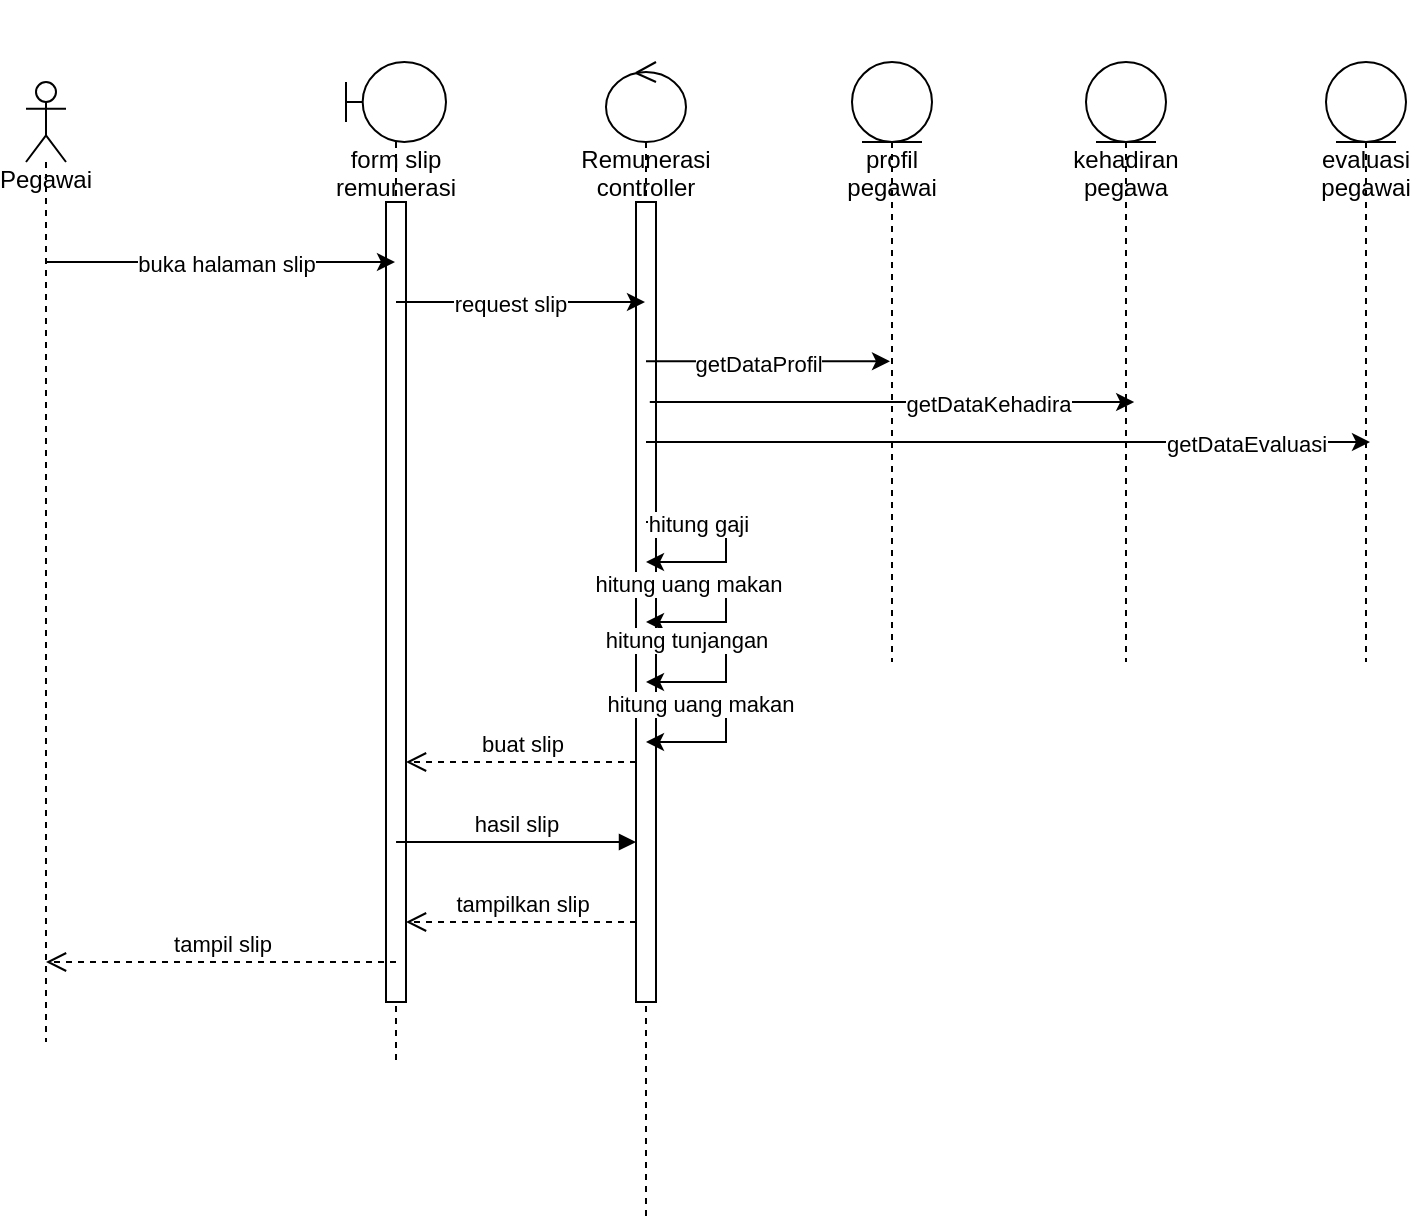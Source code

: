 <mxfile version="27.0.6">
  <diagram name="Page-1" id="2YBvvXClWsGukQMizWep">
    <mxGraphModel dx="1580" dy="864" grid="1" gridSize="10" guides="1" tooltips="1" connect="1" arrows="1" fold="1" page="1" pageScale="1" pageWidth="850" pageHeight="1100" math="0" shadow="0">
      <root>
        <mxCell id="0" />
        <mxCell id="1" parent="0" />
        <mxCell id="spqHErLg-ng55cuyKxT9-11" value="&lt;div&gt;&lt;br&gt;&lt;/div&gt;&lt;div&gt;&lt;br&gt;&lt;/div&gt;&lt;div&gt;&lt;br&gt;&lt;/div&gt;&lt;div&gt;&lt;br&gt;&lt;/div&gt;&lt;div&gt;Pegawai&lt;/div&gt;" style="shape=umlLifeline;perimeter=lifelinePerimeter;whiteSpace=wrap;html=1;container=1;dropTarget=0;collapsible=0;recursiveResize=0;outlineConnect=0;portConstraint=eastwest;newEdgeStyle={&quot;curved&quot;:0,&quot;rounded&quot;:0};participant=umlActor;size=40;" vertex="1" parent="1">
          <mxGeometry x="500" y="470" width="20" height="480" as="geometry" />
        </mxCell>
        <mxCell id="spqHErLg-ng55cuyKxT9-12" value="&lt;div&gt;&lt;br&gt;&lt;/div&gt;&lt;div&gt;&lt;br&gt;&lt;/div&gt;&lt;div&gt;&lt;br&gt;&lt;/div&gt;&lt;div&gt;&lt;br&gt;&lt;/div&gt;&lt;div&gt;&lt;br&gt;&lt;/div&gt;&lt;div&gt;form slip remunerasi&lt;/div&gt;" style="shape=umlLifeline;perimeter=lifelinePerimeter;whiteSpace=wrap;html=1;container=1;dropTarget=0;collapsible=0;recursiveResize=0;outlineConnect=0;portConstraint=eastwest;newEdgeStyle={&quot;curved&quot;:0,&quot;rounded&quot;:0};participant=umlBoundary;" vertex="1" parent="1">
          <mxGeometry x="660" y="460" width="50" height="500" as="geometry" />
        </mxCell>
        <mxCell id="spqHErLg-ng55cuyKxT9-10" value="" style="html=1;points=[[0,0,0,0,5],[0,1,0,0,-5],[1,0,0,0,5],[1,1,0,0,-5]];perimeter=orthogonalPerimeter;outlineConnect=0;targetShapes=umlLifeline;portConstraint=eastwest;newEdgeStyle={&quot;curved&quot;:0,&quot;rounded&quot;:0};" vertex="1" parent="spqHErLg-ng55cuyKxT9-12">
          <mxGeometry x="20" y="70" width="10" height="400" as="geometry" />
        </mxCell>
        <mxCell id="spqHErLg-ng55cuyKxT9-13" value="" style="endArrow=classic;html=1;rounded=0;" edge="1" parent="1" source="spqHErLg-ng55cuyKxT9-11" target="spqHErLg-ng55cuyKxT9-12">
          <mxGeometry width="50" height="50" relative="1" as="geometry">
            <mxPoint x="530" y="560" as="sourcePoint" />
            <mxPoint x="550" y="570" as="targetPoint" />
            <Array as="points">
              <mxPoint x="560" y="560" />
            </Array>
          </mxGeometry>
        </mxCell>
        <mxCell id="spqHErLg-ng55cuyKxT9-14" value="buka halaman slip" style="edgeLabel;html=1;align=center;verticalAlign=middle;resizable=0;points=[];" vertex="1" connectable="0" parent="spqHErLg-ng55cuyKxT9-13">
          <mxGeometry x="-0.369" y="-1" relative="1" as="geometry">
            <mxPoint x="35" as="offset" />
          </mxGeometry>
        </mxCell>
        <mxCell id="spqHErLg-ng55cuyKxT9-15" value="&lt;div&gt;&lt;br&gt;&lt;/div&gt;&lt;div&gt;&lt;br&gt;&lt;/div&gt;&lt;div&gt;&lt;br&gt;&lt;/div&gt;&lt;div&gt;&lt;br&gt;&lt;/div&gt;&lt;div&gt;&lt;br&gt;&lt;/div&gt;&lt;div&gt;Remunerasi controller&lt;/div&gt;" style="shape=umlLifeline;perimeter=lifelinePerimeter;whiteSpace=wrap;html=1;container=1;dropTarget=0;collapsible=0;recursiveResize=0;outlineConnect=0;portConstraint=eastwest;newEdgeStyle={&quot;curved&quot;:0,&quot;rounded&quot;:0};participant=umlControl;" vertex="1" parent="1">
          <mxGeometry x="790" y="460" width="40" height="580" as="geometry" />
        </mxCell>
        <mxCell id="spqHErLg-ng55cuyKxT9-40" value="" style="html=1;points=[[0,0,0,0,5],[0,1,0,0,-5],[1,0,0,0,5],[1,1,0,0,-5]];perimeter=orthogonalPerimeter;outlineConnect=0;targetShapes=umlLifeline;portConstraint=eastwest;newEdgeStyle={&quot;curved&quot;:0,&quot;rounded&quot;:0};" vertex="1" parent="spqHErLg-ng55cuyKxT9-15">
          <mxGeometry x="15" y="70" width="10" height="400" as="geometry" />
        </mxCell>
        <mxCell id="spqHErLg-ng55cuyKxT9-16" value="&lt;div&gt;&lt;br&gt;&lt;/div&gt;&lt;div&gt;&lt;br&gt;&lt;/div&gt;&lt;div&gt;&lt;br&gt;&lt;/div&gt;&lt;div&gt;&lt;br&gt;&lt;/div&gt;&lt;div&gt;&lt;br&gt;&lt;/div&gt;&lt;div&gt;profil pegawai&lt;/div&gt;" style="shape=umlLifeline;perimeter=lifelinePerimeter;whiteSpace=wrap;html=1;container=1;dropTarget=0;collapsible=0;recursiveResize=0;outlineConnect=0;portConstraint=eastwest;newEdgeStyle={&quot;curved&quot;:0,&quot;rounded&quot;:0};participant=umlEntity;" vertex="1" parent="1">
          <mxGeometry x="913" y="460" width="40" height="300" as="geometry" />
        </mxCell>
        <mxCell id="spqHErLg-ng55cuyKxT9-18" value="&lt;div&gt;&lt;br&gt;&lt;/div&gt;&lt;div&gt;&lt;br&gt;&lt;/div&gt;&lt;div&gt;&lt;br&gt;&lt;/div&gt;&lt;div&gt;&lt;br&gt;&lt;/div&gt;&lt;div&gt;&lt;br&gt;&lt;/div&gt;&lt;div&gt;kehadiran pegawa&lt;/div&gt;" style="shape=umlLifeline;perimeter=lifelinePerimeter;whiteSpace=wrap;html=1;container=1;dropTarget=0;collapsible=0;recursiveResize=0;outlineConnect=0;portConstraint=eastwest;newEdgeStyle={&quot;curved&quot;:0,&quot;rounded&quot;:0};participant=umlEntity;" vertex="1" parent="1">
          <mxGeometry x="1030" y="460" width="40" height="300" as="geometry" />
        </mxCell>
        <mxCell id="spqHErLg-ng55cuyKxT9-19" value="&lt;div&gt;&lt;br&gt;&lt;/div&gt;&lt;div&gt;&lt;br&gt;&lt;/div&gt;&lt;div&gt;&lt;br&gt;&lt;/div&gt;&lt;div&gt;&lt;br&gt;&lt;/div&gt;&lt;div&gt;&lt;br&gt;&lt;/div&gt;&lt;div&gt;evaluasi pegawai&lt;/div&gt;" style="shape=umlLifeline;perimeter=lifelinePerimeter;whiteSpace=wrap;html=1;container=1;dropTarget=0;collapsible=0;recursiveResize=0;outlineConnect=0;portConstraint=eastwest;newEdgeStyle={&quot;curved&quot;:0,&quot;rounded&quot;:0};participant=umlEntity;" vertex="1" parent="1">
          <mxGeometry x="1150" y="460" width="40" height="300" as="geometry" />
        </mxCell>
        <mxCell id="spqHErLg-ng55cuyKxT9-20" value="" style="endArrow=classic;html=1;rounded=0;" edge="1" parent="1" source="spqHErLg-ng55cuyKxT9-12" target="spqHErLg-ng55cuyKxT9-15">
          <mxGeometry width="50" height="50" relative="1" as="geometry">
            <mxPoint x="650" y="580" as="sourcePoint" />
            <mxPoint x="800" y="580" as="targetPoint" />
            <Array as="points">
              <mxPoint x="700" y="580" />
            </Array>
          </mxGeometry>
        </mxCell>
        <mxCell id="spqHErLg-ng55cuyKxT9-21" value="request slip" style="edgeLabel;html=1;align=center;verticalAlign=middle;resizable=0;points=[];" vertex="1" connectable="0" parent="spqHErLg-ng55cuyKxT9-20">
          <mxGeometry x="-0.369" y="-1" relative="1" as="geometry">
            <mxPoint x="17" as="offset" />
          </mxGeometry>
        </mxCell>
        <mxCell id="spqHErLg-ng55cuyKxT9-22" value="" style="endArrow=classic;html=1;rounded=0;entryX=0.425;entryY=0.401;entryDx=0;entryDy=0;entryPerimeter=0;" edge="1" parent="1">
          <mxGeometry width="50" height="50" relative="1" as="geometry">
            <mxPoint x="810" y="609.66" as="sourcePoint" />
            <mxPoint x="932" y="609.66" as="targetPoint" />
            <Array as="points">
              <mxPoint x="825" y="609.66" />
            </Array>
          </mxGeometry>
        </mxCell>
        <mxCell id="spqHErLg-ng55cuyKxT9-23" value="getDataProfil" style="edgeLabel;html=1;align=center;verticalAlign=middle;resizable=0;points=[];" vertex="1" connectable="0" parent="spqHErLg-ng55cuyKxT9-22">
          <mxGeometry x="-0.369" y="-1" relative="1" as="geometry">
            <mxPoint x="17" as="offset" />
          </mxGeometry>
        </mxCell>
        <mxCell id="spqHErLg-ng55cuyKxT9-24" value="" style="endArrow=classic;html=1;rounded=0;entryX=0.425;entryY=0.401;entryDx=0;entryDy=0;entryPerimeter=0;" edge="1" parent="1">
          <mxGeometry width="50" height="50" relative="1" as="geometry">
            <mxPoint x="811.9" y="630.0" as="sourcePoint" />
            <mxPoint x="1054.09" y="630" as="targetPoint" />
            <Array as="points">
              <mxPoint x="947.09" y="630" />
            </Array>
          </mxGeometry>
        </mxCell>
        <mxCell id="spqHErLg-ng55cuyKxT9-25" value="getDataKehadira" style="edgeLabel;html=1;align=center;verticalAlign=middle;resizable=0;points=[];" vertex="1" connectable="0" parent="spqHErLg-ng55cuyKxT9-24">
          <mxGeometry x="-0.369" y="-1" relative="1" as="geometry">
            <mxPoint x="92" as="offset" />
          </mxGeometry>
        </mxCell>
        <mxCell id="spqHErLg-ng55cuyKxT9-26" value="" style="endArrow=classic;html=1;rounded=0;entryX=0.425;entryY=0.401;entryDx=0;entryDy=0;entryPerimeter=0;" edge="1" parent="1" source="spqHErLg-ng55cuyKxT9-15">
          <mxGeometry width="50" height="50" relative="1" as="geometry">
            <mxPoint x="1050" y="650" as="sourcePoint" />
            <mxPoint x="1172" y="650" as="targetPoint" />
            <Array as="points">
              <mxPoint x="1065" y="650" />
            </Array>
          </mxGeometry>
        </mxCell>
        <mxCell id="spqHErLg-ng55cuyKxT9-27" value="getDataEvaluasi" style="edgeLabel;html=1;align=center;verticalAlign=middle;resizable=0;points=[];" vertex="1" connectable="0" parent="spqHErLg-ng55cuyKxT9-26">
          <mxGeometry x="-0.369" y="-1" relative="1" as="geometry">
            <mxPoint x="186" as="offset" />
          </mxGeometry>
        </mxCell>
        <mxCell id="spqHErLg-ng55cuyKxT9-31" style="edgeStyle=orthogonalEdgeStyle;rounded=0;orthogonalLoop=1;jettySize=auto;html=1;curved=0;" edge="1" parent="1" source="spqHErLg-ng55cuyKxT9-15" target="spqHErLg-ng55cuyKxT9-15">
          <mxGeometry relative="1" as="geometry">
            <mxPoint x="819.999" y="720" as="sourcePoint" />
            <mxPoint x="819.999" y="740" as="targetPoint" />
            <Array as="points">
              <mxPoint x="850" y="720" />
              <mxPoint x="850" y="740" />
            </Array>
          </mxGeometry>
        </mxCell>
        <mxCell id="spqHErLg-ng55cuyKxT9-37" value="hitung uang makan" style="edgeLabel;html=1;align=center;verticalAlign=middle;resizable=0;points=[];" vertex="1" connectable="0" parent="spqHErLg-ng55cuyKxT9-31">
          <mxGeometry x="-0.588" y="-1" relative="1" as="geometry">
            <mxPoint as="offset" />
          </mxGeometry>
        </mxCell>
        <mxCell id="spqHErLg-ng55cuyKxT9-32" style="edgeStyle=orthogonalEdgeStyle;rounded=0;orthogonalLoop=1;jettySize=auto;html=1;curved=0;" edge="1" parent="1" source="spqHErLg-ng55cuyKxT9-15" target="spqHErLg-ng55cuyKxT9-15">
          <mxGeometry relative="1" as="geometry">
            <Array as="points">
              <mxPoint x="850" y="750" />
              <mxPoint x="850" y="770" />
            </Array>
          </mxGeometry>
        </mxCell>
        <mxCell id="spqHErLg-ng55cuyKxT9-38" value="hitung tunjangan" style="edgeLabel;html=1;align=center;verticalAlign=middle;resizable=0;points=[];" vertex="1" connectable="0" parent="spqHErLg-ng55cuyKxT9-32">
          <mxGeometry x="-0.611" y="1" relative="1" as="geometry">
            <mxPoint as="offset" />
          </mxGeometry>
        </mxCell>
        <mxCell id="spqHErLg-ng55cuyKxT9-33" style="edgeStyle=orthogonalEdgeStyle;rounded=0;orthogonalLoop=1;jettySize=auto;html=1;curved=0;" edge="1" parent="1">
          <mxGeometry relative="1" as="geometry">
            <mxPoint x="809.999" y="780" as="sourcePoint" />
            <mxPoint x="809.999" y="800" as="targetPoint" />
            <Array as="points">
              <mxPoint x="850" y="780" />
              <mxPoint x="850" y="800" />
            </Array>
          </mxGeometry>
        </mxCell>
        <mxCell id="spqHErLg-ng55cuyKxT9-39" value="hitung uang makan" style="edgeLabel;html=1;align=center;verticalAlign=middle;resizable=0;points=[];" vertex="1" connectable="0" parent="spqHErLg-ng55cuyKxT9-33">
          <mxGeometry x="-0.474" y="-1" relative="1" as="geometry">
            <mxPoint as="offset" />
          </mxGeometry>
        </mxCell>
        <mxCell id="spqHErLg-ng55cuyKxT9-34" style="edgeStyle=orthogonalEdgeStyle;rounded=0;orthogonalLoop=1;jettySize=auto;html=1;curved=0;" edge="1" parent="1" source="spqHErLg-ng55cuyKxT9-15" target="spqHErLg-ng55cuyKxT9-15">
          <mxGeometry relative="1" as="geometry">
            <mxPoint x="820.0" y="690" as="sourcePoint" />
            <mxPoint x="820.0" y="710" as="targetPoint" />
            <Array as="points">
              <mxPoint x="850" y="690" />
              <mxPoint x="850" y="710" />
            </Array>
          </mxGeometry>
        </mxCell>
        <mxCell id="spqHErLg-ng55cuyKxT9-36" value="hitung gaji" style="edgeLabel;html=1;align=center;verticalAlign=middle;resizable=0;points=[];" vertex="1" connectable="0" parent="spqHErLg-ng55cuyKxT9-34">
          <mxGeometry x="-0.485" y="-1" relative="1" as="geometry">
            <mxPoint as="offset" />
          </mxGeometry>
        </mxCell>
        <mxCell id="spqHErLg-ng55cuyKxT9-41" value="buat slip" style="html=1;verticalAlign=bottom;endArrow=open;dashed=1;endSize=8;curved=0;rounded=0;" edge="1" parent="1">
          <mxGeometry relative="1" as="geometry">
            <mxPoint x="805" y="810" as="sourcePoint" />
            <mxPoint x="690" y="810" as="targetPoint" />
          </mxGeometry>
        </mxCell>
        <mxCell id="spqHErLg-ng55cuyKxT9-42" value="hasil slip" style="html=1;verticalAlign=bottom;endArrow=block;curved=0;rounded=0;" edge="1" parent="1">
          <mxGeometry width="80" relative="1" as="geometry">
            <mxPoint x="685.024" y="850" as="sourcePoint" />
            <mxPoint x="805" y="850" as="targetPoint" />
          </mxGeometry>
        </mxCell>
        <mxCell id="spqHErLg-ng55cuyKxT9-43" value="tampilkan slip" style="html=1;verticalAlign=bottom;endArrow=open;dashed=1;endSize=8;curved=0;rounded=0;" edge="1" parent="1">
          <mxGeometry relative="1" as="geometry">
            <mxPoint x="805" y="890" as="sourcePoint" />
            <mxPoint x="690" y="890" as="targetPoint" />
          </mxGeometry>
        </mxCell>
        <mxCell id="spqHErLg-ng55cuyKxT9-44" value="tampil slip" style="html=1;verticalAlign=bottom;endArrow=open;dashed=1;endSize=8;curved=0;rounded=0;" edge="1" parent="1" target="spqHErLg-ng55cuyKxT9-11">
          <mxGeometry relative="1" as="geometry">
            <mxPoint x="685" y="910" as="sourcePoint" />
            <mxPoint x="570" y="910" as="targetPoint" />
          </mxGeometry>
        </mxCell>
      </root>
    </mxGraphModel>
  </diagram>
</mxfile>
